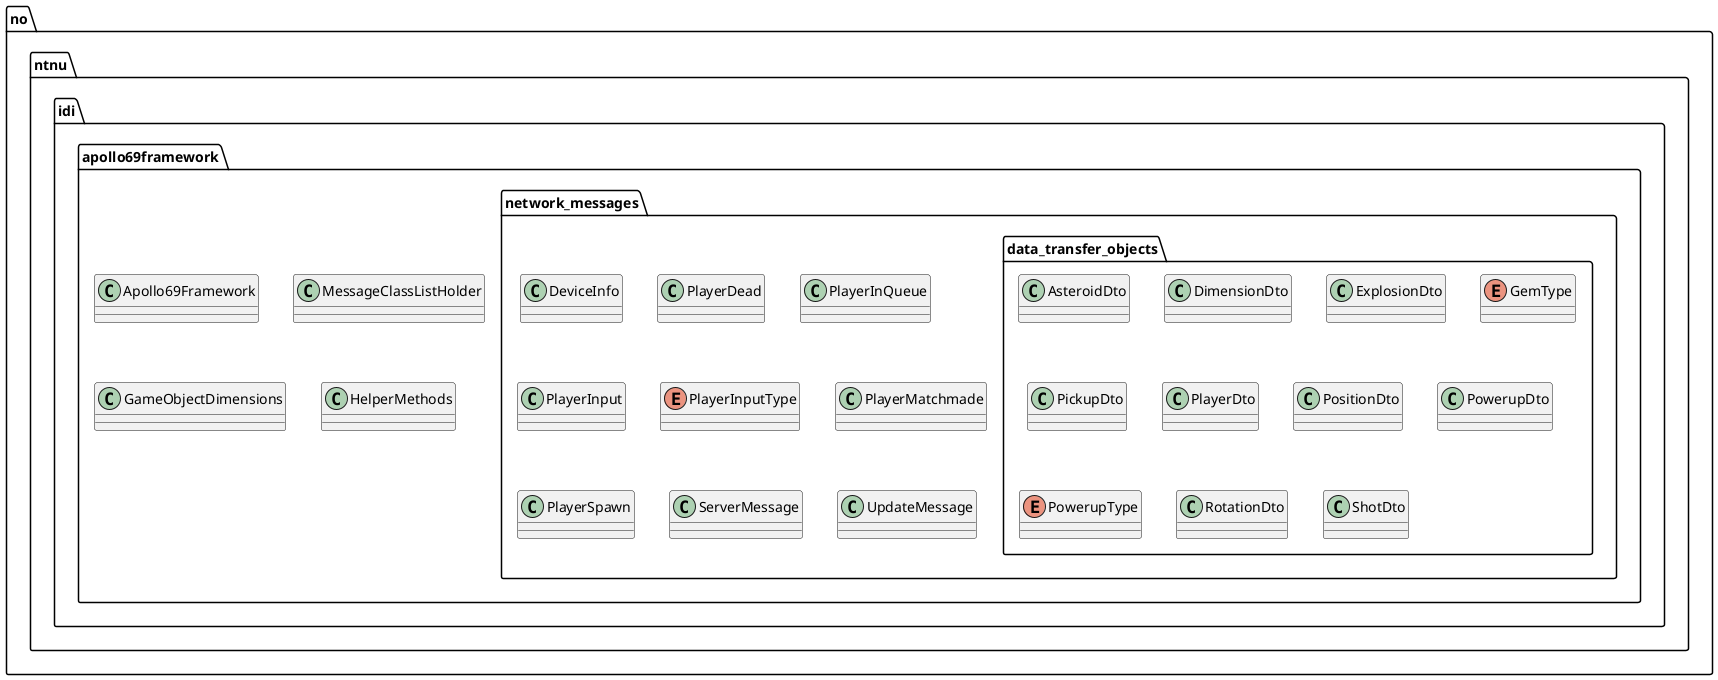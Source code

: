 @startuml

    namespace no.ntnu.idi.apollo69framework {
        class Apollo69Framework {
        }
        class MessageClassListHolder {
        }
        class GameObjectDimensions {
        }
        class no.ntnu.idi.apollo69framework.HelperMethods {
        }

        namespace network_messages {
            class DeviceInfo {
            }
            class PlayerDead {
            }
            class PlayerInQueue {
            }
            class PlayerInput {
            }
            enum PlayerInputType {
            }
            class PlayerMatchmade {
            }
            class PlayerSpawn {
            }
            class ServerMessage {
            }
            class UpdateMessage {
            }

            namespace data_transfer_objects {
                class AsteroidDto {
                }
                class DimensionDto {
                }
                class ExplosionDto {
                }
                enum GemType {
                }
                class PickupDto {
                }
                class PlayerDto {
                }
                class PositionDto {
                }
                class PowerupDto {
                }
                enum PowerupType {
                }
                class RotationDto {
                }
                class ShotDto {
                }

            }

        }

    }

@enduml
